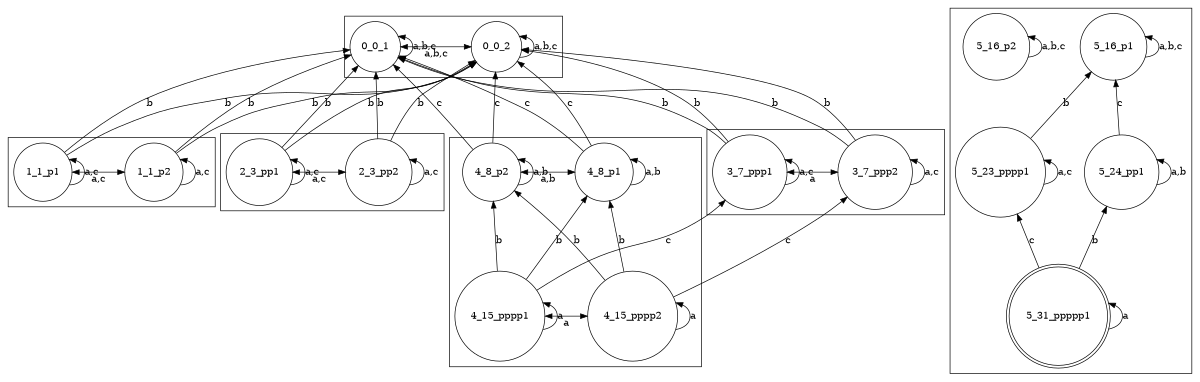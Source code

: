 digraph K_structure{
	rankdir=BT;
	ranksep=0.75
	newrank=true;
	size="8,5;"

//WORLDS List:
	node [shape = circle] "0_0_1";
	node [shape = circle] "0_0_2";
	node [shape = circle] "1_1_p1";
	node [shape = circle] "1_1_p2";
	node [shape = circle] "2_3_pp1";
	node [shape = circle] "2_3_pp2";
	node [shape = circle] "3_7_ppp1";
	node [shape = circle] "3_7_ppp2";
	node [shape = circle] "4_15_pppp1";
	node [shape = circle] "4_8_p1";
	node [shape = circle] "4_8_p2";
	node [shape = circle] "4_15_pppp2";
	node [shape = doublecircle] "5_31_ppppp1";
	node [shape = circle] "5_23_pppp1";
	node [shape = circle] "5_24_pp1";
	node [shape = circle] "5_16_p2";
	node [shape = circle] "5_16_p1";

//SUBGRAPHS List:
	subgraph cluster_0{"0_0_1"; "0_0_2"};
	subgraph cluster_1{"1_1_p1"; "1_1_p2"};
	subgraph cluster_2{"2_3_pp1"; "2_3_pp2"};
	subgraph cluster_3{"3_7_ppp1"; "3_7_ppp2"};
	subgraph cluster_4{"4_15_pppp1"; "4_15_pppp2"; "4_8_p1"; "4_8_p2"};
	subgraph cluster_5{"5_16_p1"; "5_16_p2"; "5_23_pppp1"; "5_24_pp1"; "5_31_ppppp1"};

//RANKS List:
	{rank = same;"0_0_1"; "0_0_2"};
	{rank = same;"1_1_p1"; "1_1_p2"};
	{rank = same;"2_3_pp1"; "2_3_pp2"};
	{rank = same;"3_7_ppp1"; "3_7_ppp2"};
	{rank = same;"4_15_pppp1"; "4_15_pppp2"};
	{rank = same;"4_8_p1"; "4_8_p2"};
	{rank = same;"5_16_p1"; "5_16_p2"};
	{rank = same;"5_23_pppp1"};
	{rank = same;"5_24_pp1"};
	{rank = same;"5_31_ppppp1"};

//EDGES List:
	"0_0_2" -> "0_0_2" [label="a,b,c"];
	"0_0_1" -> "0_0_1" [label="a,b,c"];
	"1_1_p1" -> "0_0_2" [label="b"];
	"1_1_p1" -> "0_0_1" [label="b"];
	"1_1_p1" -> "1_1_p1" [label="a,c"];
	"1_1_p2" -> "0_0_2" [label="b"];
	"1_1_p2" -> "0_0_1" [label="b"];
	"1_1_p2" -> "1_1_p2" [label="a,c"];
	"2_3_pp1" -> "0_0_2" [label="b"];
	"2_3_pp1" -> "0_0_1" [label="b"];
	"2_3_pp1" -> "2_3_pp1" [label="a,c"];
	"2_3_pp2" -> "0_0_2" [label="b"];
	"2_3_pp2" -> "0_0_1" [label="b"];
	"2_3_pp2" -> "2_3_pp2" [label="a,c"];
	"3_7_ppp1" -> "3_7_ppp1" [label="a,c"];
	"3_7_ppp1" -> "0_0_2" [label="b"];
	"3_7_ppp1" -> "0_0_1" [label="b"];
	"3_7_ppp2" -> "0_0_2" [label="b"];
	"3_7_ppp2" -> "0_0_1" [label="b"];
	"3_7_ppp2" -> "3_7_ppp2" [label="a,c"];
	"4_15_pppp1" -> "4_15_pppp1" [label="a"];
	"4_15_pppp1" -> "3_7_ppp1" [label="c"];
	"4_8_p1" -> "0_0_2" [label="c"];
	"4_8_p1" -> "0_0_1" [label="c"];
	"4_8_p2" -> "0_0_2" [label="c"];
	"4_8_p2" -> "0_0_1" [label="c"];
	"4_15_pppp2" -> "3_7_ppp2" [label="c"];
	"4_15_pppp1" -> "4_8_p1" [label="b"];
	"4_15_pppp2" -> "4_8_p1" [label="b"];
	"4_8_p1" -> "4_8_p1" [label="a,b"];
	"4_15_pppp1" -> "4_8_p2" [label="b"];
	"4_15_pppp2" -> "4_8_p2" [label="b"];
	"4_8_p2" -> "4_8_p2" [label="a,b"];
	"4_15_pppp2" -> "4_15_pppp2" [label="a"];
	"5_31_ppppp1" -> "5_31_ppppp1" [label="a"];
	"5_31_ppppp1" -> "5_23_pppp1" [label="c"];
	"5_23_pppp1" -> "5_23_pppp1" [label="a,c"];
	"5_16_p2" -> "5_16_p2" [label="a,b,c"];
	"5_24_pp1" -> "5_16_p1" [label="c"];
	"5_16_p1" -> "5_16_p1" [label="a,b,c"];
	"5_23_pppp1" -> "5_16_p1" [label="b"];
	"5_31_ppppp1" -> "5_24_pp1" [label="b"];
	"5_24_pp1" -> "5_24_pp1" [label="a,b"];
	"0_0_1" -> "0_0_2" [dir=both label="a,b,c"];
	"1_1_p1" -> "1_1_p2" [dir=both label="a,c"];
	"2_3_pp1" -> "2_3_pp2" [dir=both label="a,c"];
	"3_7_ppp1" -> "3_7_ppp2" [dir=both label="a"];
	"4_8_p2" -> "4_8_p1" [dir=both label="a,b"];
	"4_15_pppp1" -> "4_15_pppp2" [dir=both label="a"];
}
